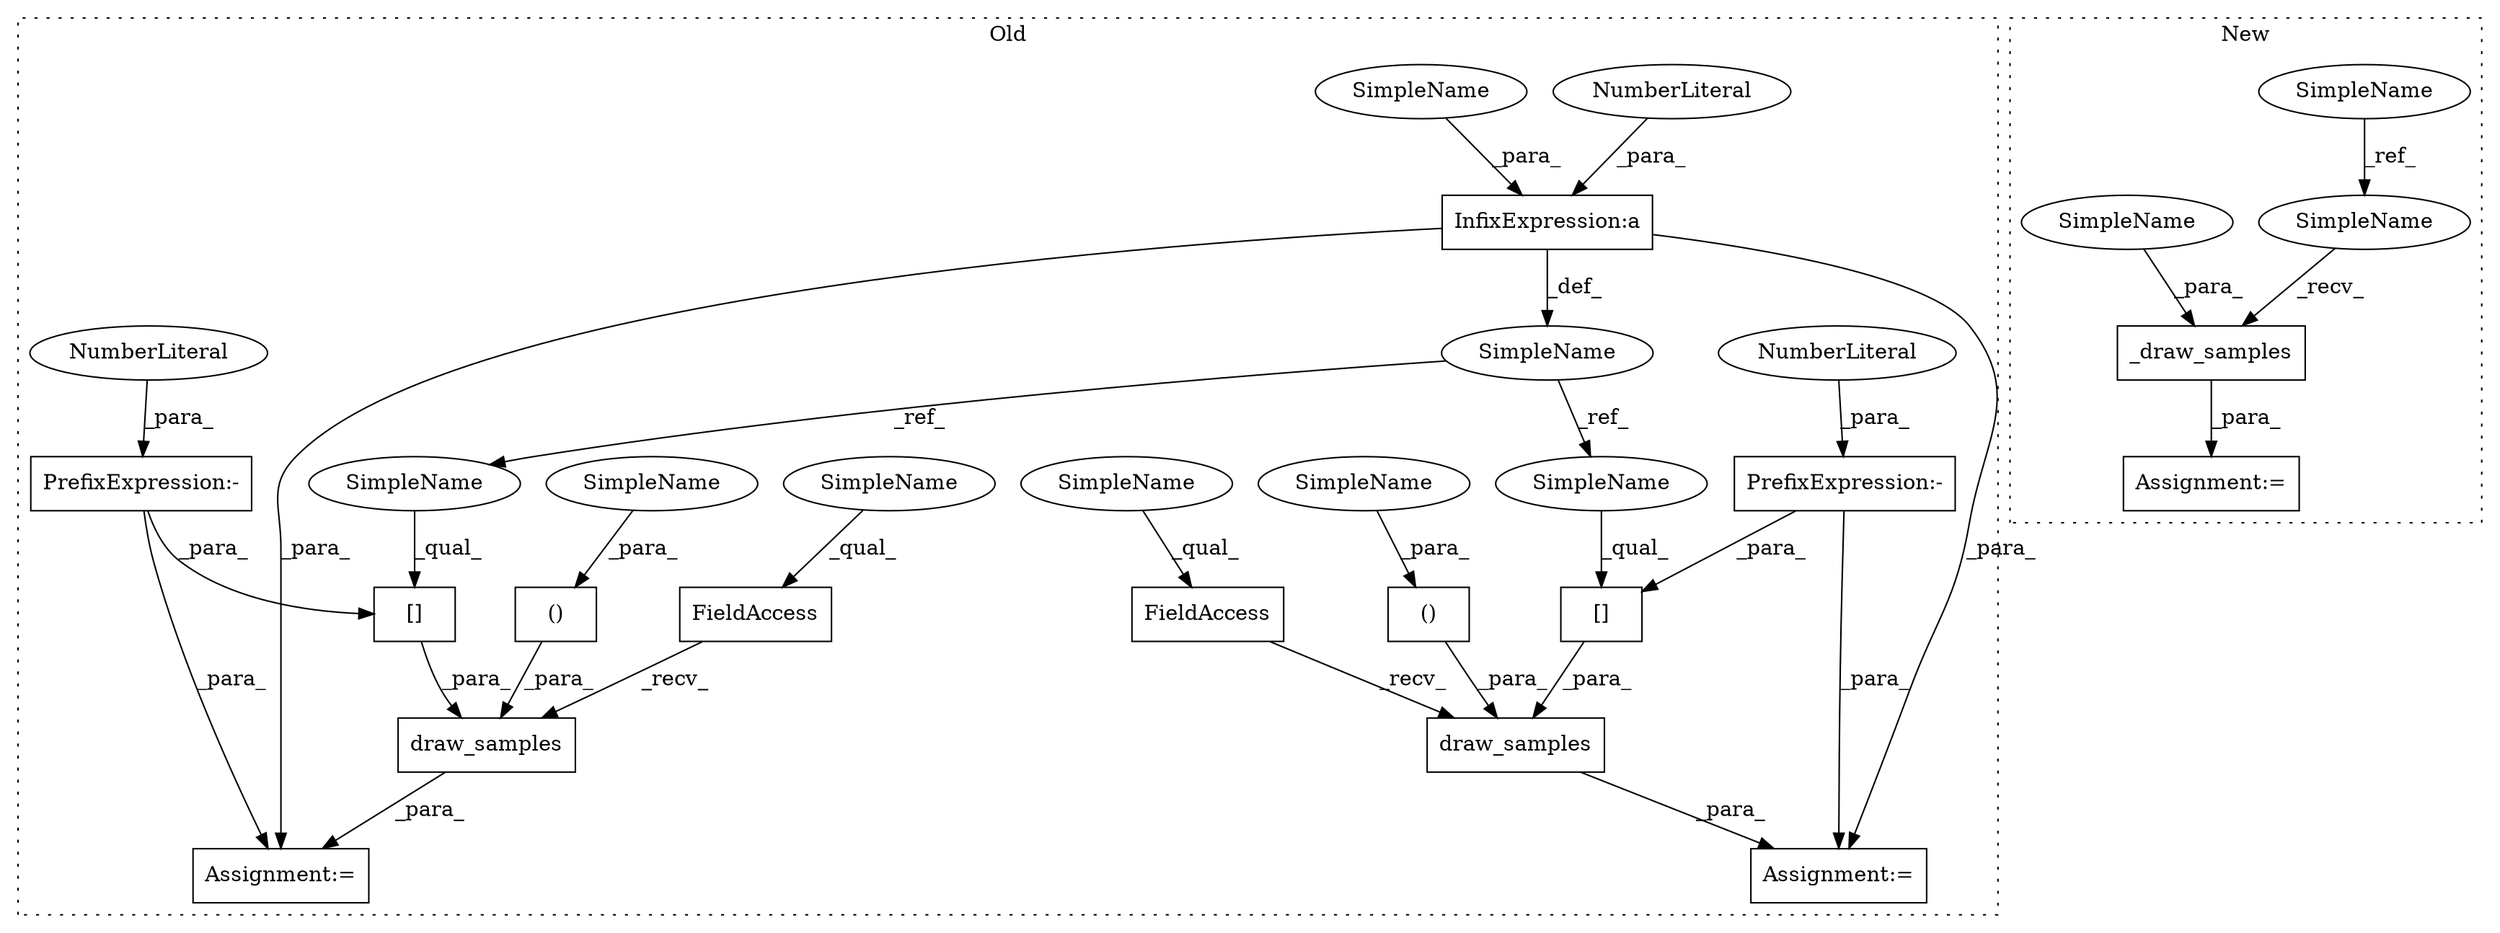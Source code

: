 digraph G {
subgraph cluster0 {
1 [label="draw_samples" a="32" s="53012,53072" l="18,1" shape="box"];
3 [label="()" a="106" s="53030" l="33" shape="box"];
4 [label="FieldAccess" a="22" s="52999" l="12" shape="box"];
6 [label="FieldAccess" a="22" s="52903" l="12" shape="box"];
7 [label="draw_samples" a="32" s="52916,52976" l="18,1" shape="box"];
8 [label="()" a="106" s="52934" l="33" shape="box"];
9 [label="Assignment:=" a="7" s="52998" l="1" shape="box"];
11 [label="Assignment:=" a="7" s="52902" l="1" shape="box"];
12 [label="InfixExpression:a" a="27" s="52876" l="3" shape="box"];
13 [label="NumberLiteral" a="34" s="52879" l="1" shape="ellipse"];
14 [label="PrefixExpression:-" a="38" s="53069" l="1" shape="box"];
15 [label="NumberLiteral" a="34" s="53070" l="1" shape="ellipse"];
16 [label="PrefixExpression:-" a="38" s="52973" l="1" shape="box"];
17 [label="NumberLiteral" a="34" s="52974" l="1" shape="ellipse"];
18 [label="[]" a="2" s="53065,53071" l="4,1" shape="box"];
19 [label="SimpleName" a="42" s="52837" l="3" shape="ellipse"];
20 [label="[]" a="2" s="52969,52975" l="4,1" shape="box"];
21 [label="SimpleName" a="42" s="52867" l="9" shape="ellipse"];
22 [label="SimpleName" a="42" s="52958" l="9" shape="ellipse"];
23 [label="SimpleName" a="42" s="53054" l="9" shape="ellipse"];
26 [label="SimpleName" a="42" s="53065" l="3" shape="ellipse"];
27 [label="SimpleName" a="42" s="52969" l="3" shape="ellipse"];
28 [label="SimpleName" a="42" s="52903" l="4" shape="ellipse"];
29 [label="SimpleName" a="42" s="52999" l="4" shape="ellipse"];
label = "Old";
style="dotted";
}
subgraph cluster1 {
2 [label="_draw_samples" a="32" s="53740,53776" l="14,1" shape="box"];
5 [label="SimpleName" a="42" s="53145" l="4" shape="ellipse"];
10 [label="Assignment:=" a="7" s="53733" l="2" shape="box"];
24 [label="SimpleName" a="42" s="53754" l="9" shape="ellipse"];
25 [label="SimpleName" a="42" s="53735" l="4" shape="ellipse"];
label = "New";
style="dotted";
}
1 -> 9 [label="_para_"];
2 -> 10 [label="_para_"];
3 -> 1 [label="_para_"];
4 -> 1 [label="_recv_"];
5 -> 25 [label="_ref_"];
6 -> 7 [label="_recv_"];
7 -> 11 [label="_para_"];
8 -> 7 [label="_para_"];
12 -> 19 [label="_def_"];
12 -> 11 [label="_para_"];
12 -> 9 [label="_para_"];
13 -> 12 [label="_para_"];
14 -> 18 [label="_para_"];
14 -> 9 [label="_para_"];
15 -> 14 [label="_para_"];
16 -> 20 [label="_para_"];
16 -> 11 [label="_para_"];
17 -> 16 [label="_para_"];
18 -> 1 [label="_para_"];
19 -> 27 [label="_ref_"];
19 -> 26 [label="_ref_"];
20 -> 7 [label="_para_"];
21 -> 12 [label="_para_"];
22 -> 8 [label="_para_"];
23 -> 3 [label="_para_"];
24 -> 2 [label="_para_"];
25 -> 2 [label="_recv_"];
26 -> 18 [label="_qual_"];
27 -> 20 [label="_qual_"];
28 -> 6 [label="_qual_"];
29 -> 4 [label="_qual_"];
}